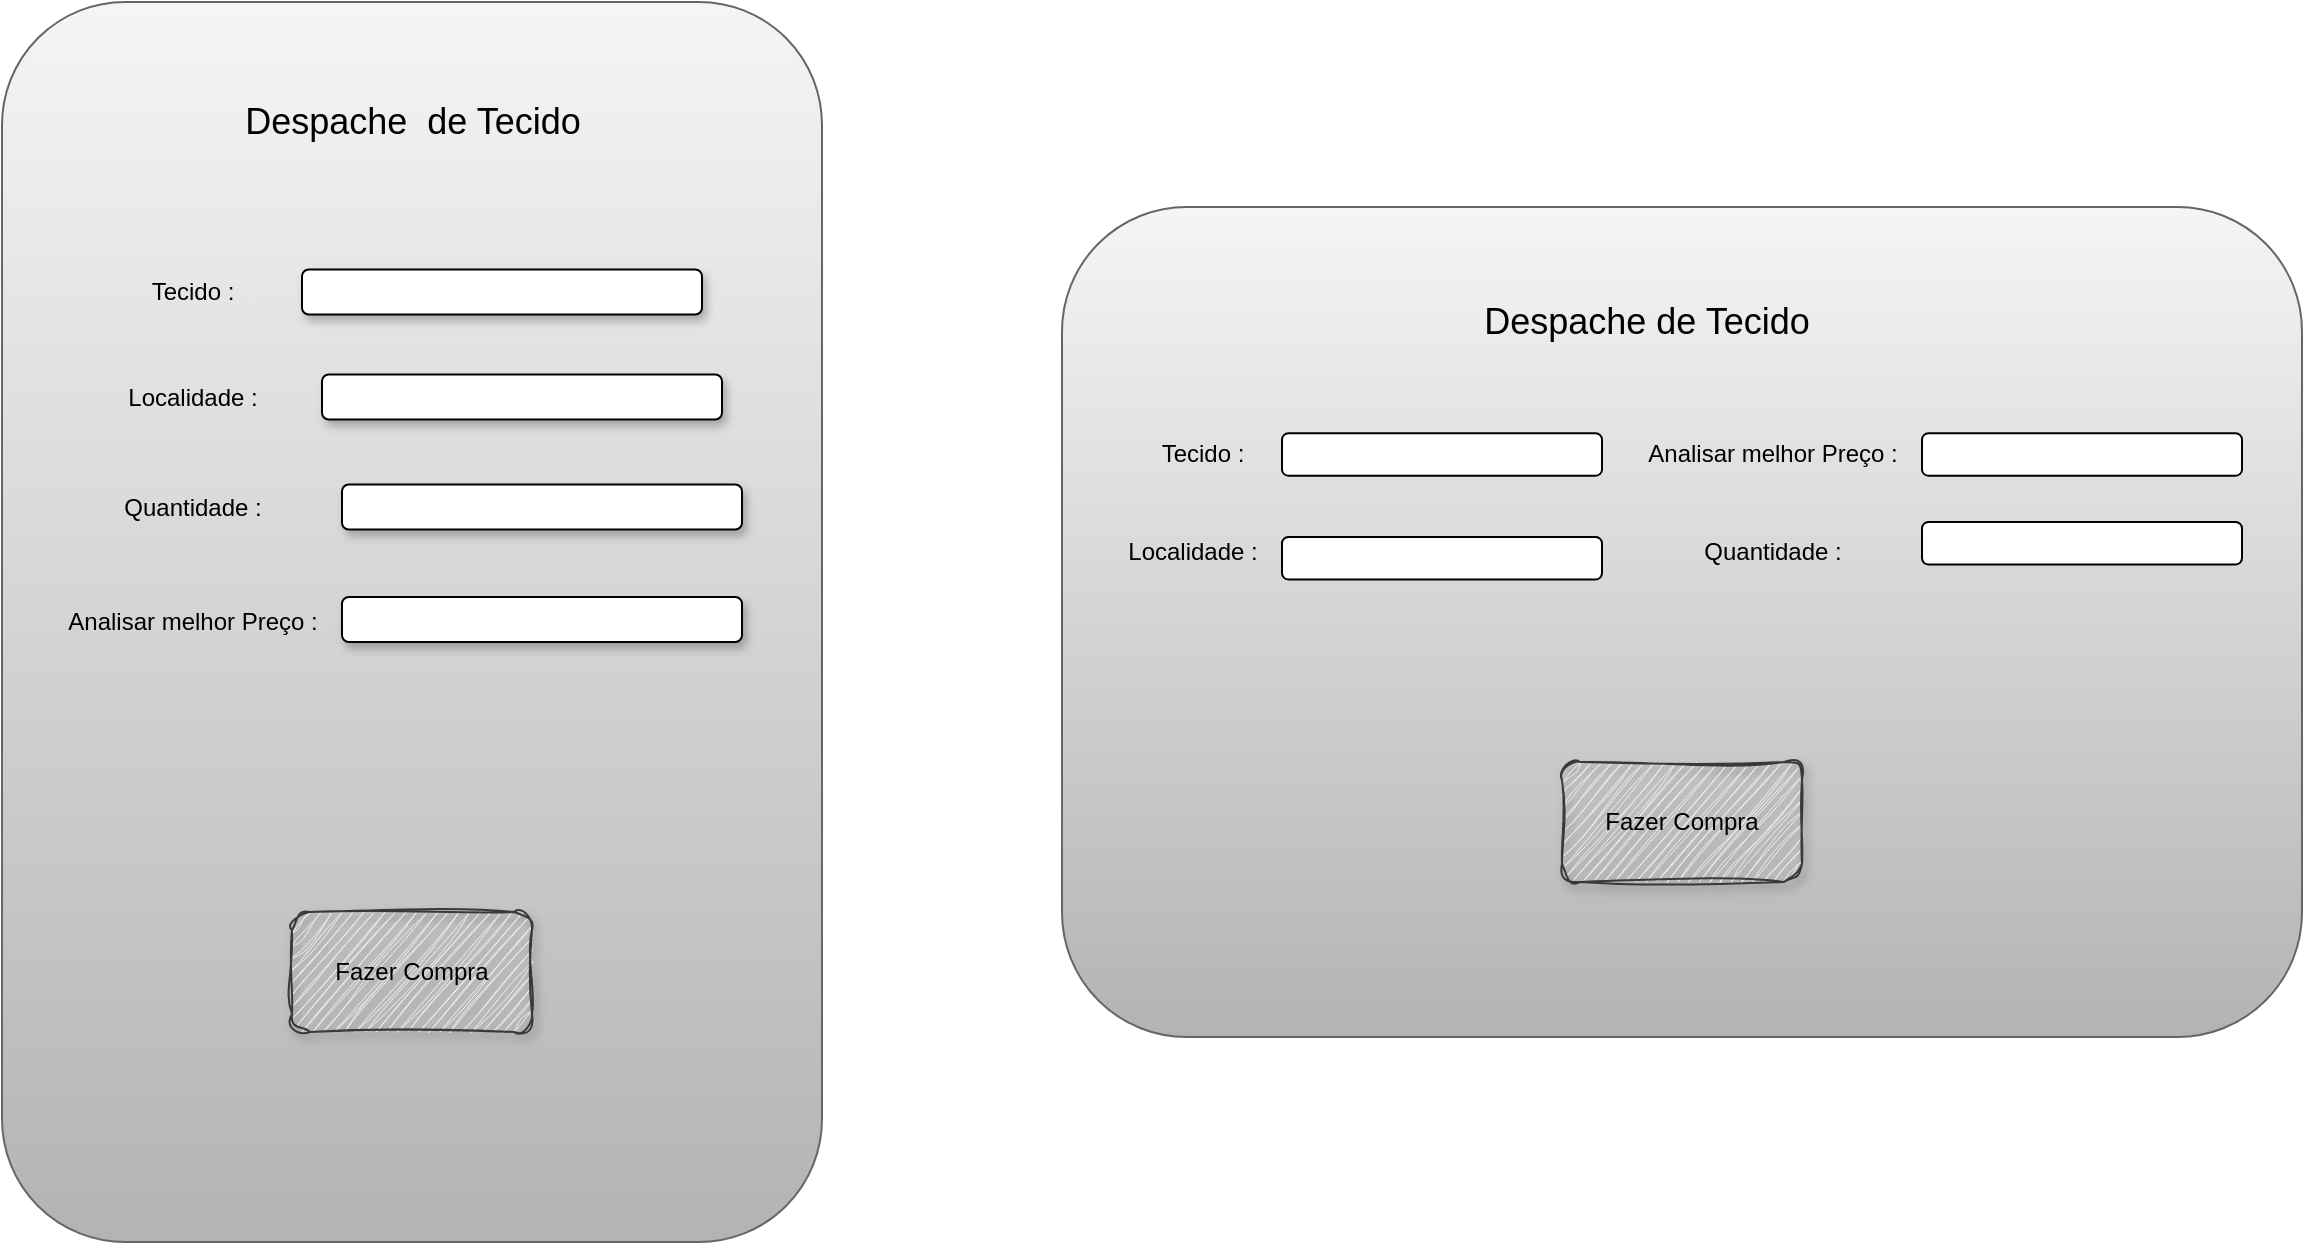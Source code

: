 <mxfile version="24.4.9" type="device">
  <diagram name="Página-1" id="3VFf6n_lZknBIaBcsMpe">
    <mxGraphModel dx="1434" dy="782" grid="1" gridSize="10" guides="1" tooltips="1" connect="1" arrows="1" fold="1" page="1" pageScale="1" pageWidth="827" pageHeight="1169" math="0" shadow="0">
      <root>
        <mxCell id="0" />
        <mxCell id="1" parent="0" />
        <mxCell id="lSif2uUQa-h3lIk-mS_9-1" value="" style="rounded=1;whiteSpace=wrap;html=1;fillColor=#f5f5f5;gradientColor=#b3b3b3;strokeColor=#666666;" vertex="1" parent="1">
          <mxGeometry x="100" y="100" width="410" height="620" as="geometry" />
        </mxCell>
        <mxCell id="lSif2uUQa-h3lIk-mS_9-2" value="" style="rounded=1;whiteSpace=wrap;html=1;fillColor=#f5f5f5;gradientColor=#b3b3b3;strokeColor=#666666;" vertex="1" parent="1">
          <mxGeometry x="630" y="202.5" width="620" height="415" as="geometry" />
        </mxCell>
        <mxCell id="lSif2uUQa-h3lIk-mS_9-3" value="&lt;font style=&quot;font-size: 18px;&quot;&gt;Despache&amp;nbsp; de Tecido&lt;/font&gt;" style="text;html=1;align=center;verticalAlign=middle;resizable=0;points=[];autosize=1;strokeColor=none;fillColor=none;" vertex="1" parent="1">
          <mxGeometry x="210" y="140" width="190" height="40" as="geometry" />
        </mxCell>
        <mxCell id="lSif2uUQa-h3lIk-mS_9-4" value="&lt;font style=&quot;font-size: 18px;&quot;&gt;Despache de Tecido&lt;/font&gt;" style="text;html=1;align=center;verticalAlign=middle;resizable=0;points=[];autosize=1;strokeColor=none;fillColor=none;" vertex="1" parent="1">
          <mxGeometry x="827" y="240" width="190" height="40" as="geometry" />
        </mxCell>
        <mxCell id="lSif2uUQa-h3lIk-mS_9-5" value="Localidade :" style="text;html=1;align=center;verticalAlign=middle;resizable=0;points=[];autosize=1;strokeColor=none;fillColor=none;" vertex="1" parent="1">
          <mxGeometry x="150" y="282.5" width="90" height="30" as="geometry" />
        </mxCell>
        <mxCell id="lSif2uUQa-h3lIk-mS_9-6" value="Quantidade :" style="text;html=1;align=center;verticalAlign=middle;resizable=0;points=[];autosize=1;strokeColor=none;fillColor=none;" vertex="1" parent="1">
          <mxGeometry x="150" y="337.5" width="90" height="30" as="geometry" />
        </mxCell>
        <mxCell id="lSif2uUQa-h3lIk-mS_9-7" value="Tecido :" style="text;html=1;align=center;verticalAlign=middle;resizable=0;points=[];autosize=1;strokeColor=none;fillColor=none;" vertex="1" parent="1">
          <mxGeometry x="165" y="230" width="60" height="30" as="geometry" />
        </mxCell>
        <mxCell id="lSif2uUQa-h3lIk-mS_9-14" value="Fazer Compra" style="rounded=1;whiteSpace=wrap;html=1;shadow=1;fillColor=#eeeeee;strokeColor=#36393d;sketch=1;curveFitting=1;jiggle=2;" vertex="1" parent="1">
          <mxGeometry x="245" y="555" width="120" height="60" as="geometry" />
        </mxCell>
        <mxCell id="lSif2uUQa-h3lIk-mS_9-15" value="Analisar melhor Preço :" style="text;html=1;align=center;verticalAlign=middle;resizable=0;points=[];autosize=1;strokeColor=none;fillColor=none;" vertex="1" parent="1">
          <mxGeometry x="120" y="395" width="150" height="30" as="geometry" />
        </mxCell>
        <mxCell id="lSif2uUQa-h3lIk-mS_9-16" value="" style="rounded=1;whiteSpace=wrap;html=1;shadow=1;" vertex="1" parent="1">
          <mxGeometry x="270" y="397.5" width="200" height="22.5" as="geometry" />
        </mxCell>
        <mxCell id="lSif2uUQa-h3lIk-mS_9-17" value="" style="rounded=1;whiteSpace=wrap;html=1;shadow=1;" vertex="1" parent="1">
          <mxGeometry x="270" y="341.25" width="200" height="22.5" as="geometry" />
        </mxCell>
        <mxCell id="lSif2uUQa-h3lIk-mS_9-18" value="" style="rounded=1;whiteSpace=wrap;html=1;shadow=1;" vertex="1" parent="1">
          <mxGeometry x="260" y="286.25" width="200" height="22.5" as="geometry" />
        </mxCell>
        <mxCell id="lSif2uUQa-h3lIk-mS_9-19" value="" style="rounded=1;whiteSpace=wrap;html=1;shadow=1;" vertex="1" parent="1">
          <mxGeometry x="250" y="233.75" width="200" height="22.5" as="geometry" />
        </mxCell>
        <mxCell id="lSif2uUQa-h3lIk-mS_9-20" value="Tecido :" style="text;html=1;align=center;verticalAlign=middle;resizable=0;points=[];autosize=1;strokeColor=none;fillColor=none;" vertex="1" parent="1">
          <mxGeometry x="670" y="311.25" width="60" height="30" as="geometry" />
        </mxCell>
        <mxCell id="lSif2uUQa-h3lIk-mS_9-21" value="Localidade :" style="text;html=1;align=center;verticalAlign=middle;resizable=0;points=[];autosize=1;strokeColor=none;fillColor=none;" vertex="1" parent="1">
          <mxGeometry x="650" y="360" width="90" height="30" as="geometry" />
        </mxCell>
        <mxCell id="lSif2uUQa-h3lIk-mS_9-22" value="Quantidade :" style="text;html=1;align=center;verticalAlign=middle;resizable=0;points=[];autosize=1;strokeColor=none;fillColor=none;" vertex="1" parent="1">
          <mxGeometry x="940" y="360" width="90" height="30" as="geometry" />
        </mxCell>
        <mxCell id="lSif2uUQa-h3lIk-mS_9-23" value="Analisar melhor Preço :" style="text;html=1;align=center;verticalAlign=middle;resizable=0;points=[];autosize=1;strokeColor=none;fillColor=none;" vertex="1" parent="1">
          <mxGeometry x="910" y="311.25" width="150" height="30" as="geometry" />
        </mxCell>
        <mxCell id="lSif2uUQa-h3lIk-mS_9-24" value="" style="rounded=1;whiteSpace=wrap;html=1;" vertex="1" parent="1">
          <mxGeometry x="740" y="315.63" width="160" height="21.25" as="geometry" />
        </mxCell>
        <mxCell id="lSif2uUQa-h3lIk-mS_9-26" value="" style="rounded=1;whiteSpace=wrap;html=1;" vertex="1" parent="1">
          <mxGeometry x="740" y="367.5" width="160" height="21.25" as="geometry" />
        </mxCell>
        <mxCell id="lSif2uUQa-h3lIk-mS_9-27" value="" style="rounded=1;whiteSpace=wrap;html=1;" vertex="1" parent="1">
          <mxGeometry x="1060" y="315.63" width="160" height="21.25" as="geometry" />
        </mxCell>
        <mxCell id="lSif2uUQa-h3lIk-mS_9-28" value="" style="rounded=1;whiteSpace=wrap;html=1;" vertex="1" parent="1">
          <mxGeometry x="1060" y="360" width="160" height="21.25" as="geometry" />
        </mxCell>
        <mxCell id="lSif2uUQa-h3lIk-mS_9-30" value="Fazer Compra" style="rounded=1;whiteSpace=wrap;html=1;shadow=1;fillColor=#eeeeee;strokeColor=#36393d;sketch=1;curveFitting=1;jiggle=2;" vertex="1" parent="1">
          <mxGeometry x="880" y="480" width="120" height="60" as="geometry" />
        </mxCell>
      </root>
    </mxGraphModel>
  </diagram>
</mxfile>
